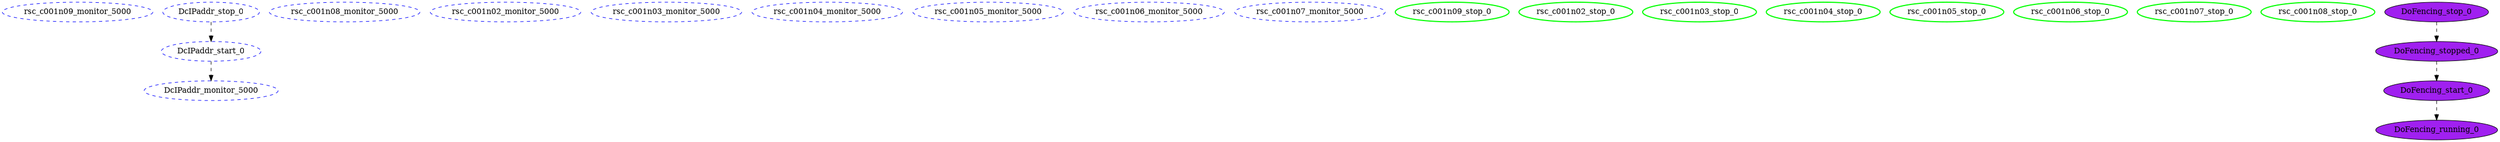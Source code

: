 digraph "g" {
	size = "30,30"
"rsc_c001n09_monitor_5000" [ style="dashed" color="blue" fontcolor="black" ]
"DcIPaddr_monitor_5000" [ style="dashed" color="blue" fontcolor="black" ]
"rsc_c001n08_monitor_5000" [ style="dashed" color="blue" fontcolor="black" ]
"rsc_c001n02_monitor_5000" [ style="dashed" color="blue" fontcolor="black" ]
"rsc_c001n03_monitor_5000" [ style="dashed" color="blue" fontcolor="black" ]
"rsc_c001n04_monitor_5000" [ style="dashed" color="blue" fontcolor="black" ]
"rsc_c001n05_monitor_5000" [ style="dashed" color="blue" fontcolor="black" ]
"rsc_c001n06_monitor_5000" [ style="dashed" color="blue" fontcolor="black" ]
"rsc_c001n07_monitor_5000" [ style="dashed" color="blue" fontcolor="black" ]
"DcIPaddr_stop_0" [ style="dashed" color="blue" fontcolor="black" ]
"DcIPaddr_start_0" [ style="dashed" color="blue" fontcolor="black" ]
"rsc_c001n09_stop_0" [ tooltip="c001n09" style=bold color="green" fontcolor="black" ]
"rsc_c001n02_stop_0" [ tooltip="c001n02" style=bold color="green" fontcolor="black" ]
"rsc_c001n03_stop_0" [ tooltip="c001n03" style=bold color="green" fontcolor="black" ]
"rsc_c001n04_stop_0" [ tooltip="c001n04" style=bold color="green" fontcolor="black" ]
"rsc_c001n05_stop_0" [ tooltip="c001n05" style=bold color="green" fontcolor="black" ]
"rsc_c001n06_stop_0" [ tooltip="c001n06" style=bold color="green" fontcolor="black" ]
"rsc_c001n07_stop_0" [ tooltip="c001n07" style=bold color="green" fontcolor="black" ]
"rsc_c001n08_stop_0" [ tooltip="c001n08" style=bold color="green" fontcolor="black" ]
"DoFencing_start_0" [ font_color=black style=filled fillcolor=purple ]
"DoFencing_running_0" [ font_color=black style=filled fillcolor=purple ]
"DoFencing_stop_0" [ font_color=black style=filled fillcolor=purple ]
"DoFencing_stopped_0" [ font_color=black style=filled fillcolor=purple ]
"DcIPaddr_start_0" -> "DcIPaddr_monitor_5000" [ style = dashed]
"DcIPaddr_stop_0" -> "DcIPaddr_start_0" [ style = dashed]
"DoFencing_stopped_0" -> "DoFencing_start_0" [ style = dashed]
"DoFencing_start_0" -> "DoFencing_running_0" [ style = dashed]
"DoFencing_stop_0" -> "DoFencing_stopped_0" [ style = dashed]
}
